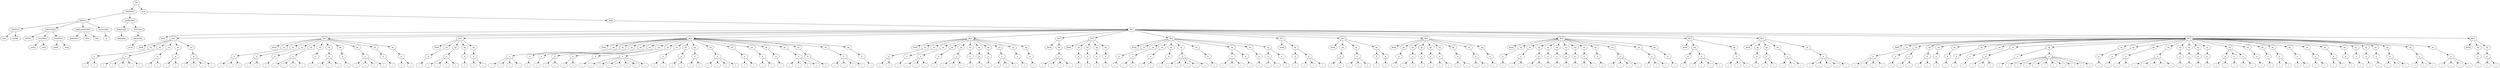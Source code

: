 digraph Tree {
	"t0" [label = "TEI"];
	"t1" [label = "teiHeader"];
	"t2" [label = "fileDesc"];
	"t3" [label = "titleStmt"];
	"t4" [label = "title"];
	"t5" [label = "author"];
	"t6" [label = "editionStmt"];
	"t7" [label = "edition"];
	"t8" [label = "respStmt"];
	"t9" [label = "name"];
	"t10" [label = "resp"];
	"t11" [label = "respStmt"];
	"t12" [label = "name"];
	"t13" [label = "resp"];
	"t14" [label = "publicationStmt"];
	"t15" [label = "publisher"];
	"t16" [label = "idno"];
	"t17" [label = "idno"];
	"t18" [label = "sourceDesc"];
	"t19" [label = "p"];
	"t20" [label = "profileDesc"];
	"t21" [label = "langUsage"];
	"t22" [label = "language"];
	"t23" [label = "textClass"];
	"t24" [label = "keywords"];
	"t25" [label = "term"];
	"t26" [label = "text"];
	"t27" [label = "body"];
	"t28" [label = "div1"];
	"t29" [label = "head"];
	"t30" [label = "div2"];
	"t31" [label = "head"];
	"t32" [label = "sp"];
	"t33" [label = "p"];
	"t34" [label = "s"];
	"t35" [label = "s"];
	"t36" [label = "sp"];
	"t37" [label = "p"];
	"t38" [label = "s"];
	"t39" [label = "s"];
	"t40" [label = "s"];
	"t41" [label = "s"];
	"t42" [label = "s"];
	"t43" [label = "sp"];
	"t44" [label = "p"];
	"t45" [label = "s"];
	"t46" [label = "s"];
	"t47" [label = "sp"];
	"t48" [label = "p"];
	"t49" [label = "s"];
	"t50" [label = "s"];
	"t51" [label = "sp"];
	"t52" [label = "p"];
	"t53" [label = "s"];
	"t54" [label = "s"];
	"t55" [label = "s"];
	"t56" [label = "s"];
	"t57" [label = "div2"];
	"t58" [label = "head"];
	"t59" [label = "sp"];
	"t60" [label = "p"];
	"t61" [label = "s"];
	"t62" [label = "s"];
	"t63" [label = "s"];
	"t64" [label = "sp"];
	"t65" [label = "p"];
	"t66" [label = "s"];
	"t67" [label = "s"];
	"t68" [label = "sp"];
	"t69" [label = "p"];
	"t70" [label = "s"];
	"t71" [label = "sp"];
	"t72" [label = "p"];
	"t73" [label = "s"];
	"t74" [label = "s"];
	"t75" [label = "s"];
	"t76" [label = "s"];
	"t77" [label = "sp"];
	"t78" [label = "p"];
	"t79" [label = "s"];
	"t80" [label = "sp"];
	"t81" [label = "p"];
	"t82" [label = "s"];
	"t83" [label = "s"];
	"t84" [label = "s"];
	"t85" [label = "sp"];
	"t86" [label = "p"];
	"t87" [label = "s"];
	"t88" [label = "sp"];
	"t89" [label = "p"];
	"t90" [label = "s"];
	"t91" [label = "s"];
	"t92" [label = "s"];
	"t93" [label = "s"];
	"t94" [label = "sp"];
	"t95" [label = "p"];
	"t96" [label = "s"];
	"t97" [label = "sp"];
	"t98" [label = "p"];
	"t99" [label = "s"];
	"t100" [label = "s"];
	"t101" [label = "div2"];
	"t102" [label = "head"];
	"t103" [label = "sp"];
	"t104" [label = "p"];
	"t105" [label = "s"];
	"t106" [label = "sp"];
	"t107" [label = "p"];
	"t108" [label = "s"];
	"t109" [label = "s"];
	"t110" [label = "s"];
	"t111" [label = "s"];
	"t112" [label = "sp"];
	"t113" [label = "p"];
	"t114" [label = "s"];
	"t115" [label = "sp"];
	"t116" [label = "p"];
	"t117" [label = "s"];
	"t118" [label = "s"];
	"t119" [label = "div2"];
	"t120" [label = "head"];
	"t121" [label = "sp"];
	"t122" [label = "p"];
	"t123" [label = "s"];
	"t124" [label = "s"];
	"t125" [label = "s"];
	"t126" [label = "s"];
	"t127" [label = "sp"];
	"t128" [label = "p"];
	"t129" [label = "s"];
	"t130" [label = "sp"];
	"t131" [label = "p"];
	"t132" [label = "s"];
	"t133" [label = "sp"];
	"t134" [label = "p"];
	"t135" [label = "s"];
	"t136" [label = "s"];
	"t137" [label = "sp"];
	"t138" [label = "p"];
	"t139" [label = "s"];
	"t140" [label = "s"];
	"t141" [label = "sp"];
	"t142" [label = "p"];
	"t143" [label = "s"];
	"t144" [label = "sp"];
	"t145" [label = "p"];
	"t146" [label = "s"];
	"t147" [label = "s"];
	"t148" [label = "s"];
	"t149" [label = "s"];
	"t150" [label = "s"];
	"t151" [label = "s"];
	"t152" [label = "s"];
	"t153" [label = "sp"];
	"t154" [label = "p"];
	"t155" [label = "s"];
	"t156" [label = "s"];
	"t157" [label = "sp"];
	"t158" [label = "p"];
	"t159" [label = "s"];
	"t160" [label = "s"];
	"t161" [label = "sp"];
	"t162" [label = "p"];
	"t163" [label = "s"];
	"t164" [label = "s"];
	"t165" [label = "sp"];
	"t166" [label = "p"];
	"t167" [label = "s"];
	"t168" [label = "s"];
	"t169" [label = "s"];
	"t170" [label = "s"];
	"t171" [label = "sp"];
	"t172" [label = "p"];
	"t173" [label = "s"];
	"t174" [label = "s"];
	"t175" [label = "sp"];
	"t176" [label = "p"];
	"t177" [label = "s"];
	"t178" [label = "s"];
	"t179" [label = "sp"];
	"t180" [label = "p"];
	"t181" [label = "s"];
	"t182" [label = "sp"];
	"t183" [label = "p"];
	"t184" [label = "s"];
	"t185" [label = "s"];
	"t186" [label = "s"];
	"t187" [label = "s"];
	"t188" [label = "sp"];
	"t189" [label = "p"];
	"t190" [label = "s"];
	"t191" [label = "sp"];
	"t192" [label = "p"];
	"t193" [label = "s"];
	"t194" [label = "s"];
	"t195" [label = "s"];
	"t196" [label = "s"];
	"t197" [label = "sp"];
	"t198" [label = "p"];
	"t199" [label = "s"];
	"t200" [label = "div2"];
	"t201" [label = "head"];
	"t202" [label = "sp"];
	"t203" [label = "p"];
	"t204" [label = "s"];
	"t205" [label = "s"];
	"t206" [label = "sp"];
	"t207" [label = "p"];
	"t208" [label = "s"];
	"t209" [label = "sp"];
	"t210" [label = "p"];
	"t211" [label = "s"];
	"t212" [label = "s"];
	"t213" [label = "s"];
	"t214" [label = "sp"];
	"t215" [label = "p"];
	"t216" [label = "s"];
	"t217" [label = "sp"];
	"t218" [label = "p"];
	"t219" [label = "s"];
	"t220" [label = "s"];
	"t221" [label = "s"];
	"t222" [label = "sp"];
	"t223" [label = "p"];
	"t224" [label = "s"];
	"t225" [label = "sp"];
	"t226" [label = "p"];
	"t227" [label = "s"];
	"t228" [label = "sp"];
	"t229" [label = "p"];
	"t230" [label = "s"];
	"t231" [label = "sp"];
	"t232" [label = "p"];
	"t233" [label = "s"];
	"t234" [label = "s"];
	"t235" [label = "s"];
	"t236" [label = "sp"];
	"t237" [label = "p"];
	"t238" [label = "s"];
	"t239" [label = "sp"];
	"t240" [label = "p"];
	"t241" [label = "s"];
	"t242" [label = "div2"];
	"t243" [label = "head"];
	"t244" [label = "sp"];
	"t245" [label = "p"];
	"t246" [label = "s"];
	"t247" [label = "s"];
	"t248" [label = "s"];
	"t249" [label = "s"];
	"t250" [label = "div2"];
	"t251" [label = "head"];
	"t252" [label = "sp"];
	"t253" [label = "p"];
	"t254" [label = "s"];
	"t255" [label = "sp"];
	"t256" [label = "p"];
	"t257" [label = "s"];
	"t258" [label = "sp"];
	"t259" [label = "p"];
	"t260" [label = "s"];
	"t261" [label = "sp"];
	"t262" [label = "p"];
	"t263" [label = "s"];
	"t264" [label = "div2"];
	"t265" [label = "head"];
	"t266" [label = "sp"];
	"t267" [label = "p"];
	"t268" [label = "s"];
	"t269" [label = "sp"];
	"t270" [label = "p"];
	"t271" [label = "s"];
	"t272" [label = "s"];
	"t273" [label = "sp"];
	"t274" [label = "p"];
	"t275" [label = "s"];
	"t276" [label = "s"];
	"t277" [label = "sp"];
	"t278" [label = "p"];
	"t279" [label = "s"];
	"t280" [label = "sp"];
	"t281" [label = "p"];
	"t282" [label = "s"];
	"t283" [label = "s"];
	"t284" [label = "s"];
	"t285" [label = "s"];
	"t286" [label = "s"];
	"t287" [label = "sp"];
	"t288" [label = "p"];
	"t289" [label = "s"];
	"t290" [label = "sp"];
	"t291" [label = "p"];
	"t292" [label = "s"];
	"t293" [label = "s"];
	"t294" [label = "s"];
	"t295" [label = "p"];
	"t296" [label = "s"];
	"t297" [label = "sp"];
	"t298" [label = "p"];
	"t299" [label = "s"];
	"t300" [label = "sp"];
	"t301" [label = "p"];
	"t302" [label = "s"];
	"t303" [label = "s"];
	"t304" [label = "p"];
	"t305" [label = "s"];
	"t306" [label = "div2"];
	"t307" [label = "head"];
	"t308" [label = "sp"];
	"t309" [label = "p"];
	"t310" [label = "s"];
	"t311" [label = "p"];
	"t312" [label = "s"];
	"t313" [label = "s"];
	"t314" [label = "s"];
	"t315" [label = "div2"];
	"t316" [label = "head"];
	"t317" [label = "sp"];
	"t318" [label = "p"];
	"t319" [label = "s"];
	"t320" [label = "s"];
	"t321" [label = "sp"];
	"t322" [label = "p"];
	"t323" [label = "s"];
	"t324" [label = "s"];
	"t325" [label = "s"];
	"t326" [label = "sp"];
	"t327" [label = "p"];
	"t328" [label = "s"];
	"t329" [label = "p"];
	"t330" [label = "s"];
	"t331" [label = "div2"];
	"t332" [label = "head"];
	"t333" [label = "sp"];
	"t334" [label = "p"];
	"t335" [label = "s"];
	"t336" [label = "sp"];
	"t337" [label = "p"];
	"t338" [label = "s"];
	"t339" [label = "s"];
	"t340" [label = "sp"];
	"t341" [label = "p"];
	"t342" [label = "s"];
	"t343" [label = "sp"];
	"t344" [label = "p"];
	"t345" [label = "s"];
	"t346" [label = "sp"];
	"t347" [label = "p"];
	"t348" [label = "s"];
	"t349" [label = "s"];
	"t350" [label = "sp"];
	"t351" [label = "p"];
	"t352" [label = "s"];
	"t353" [label = "s"];
	"t354" [label = "sp"];
	"t355" [label = "p"];
	"t356" [label = "s"];
	"t357" [label = "s"];
	"t358" [label = "sp"];
	"t359" [label = "p"];
	"t360" [label = "s"];
	"t361" [label = "div2"];
	"t362" [label = "head"];
	"t363" [label = "sp"];
	"t364" [label = "p"];
	"t365" [label = "s"];
	"t366" [label = "sp"];
	"t367" [label = "p"];
	"t368" [label = "s"];
	"t369" [label = "s"];
	"t370" [label = "sp"];
	"t371" [label = "p"];
	"t372" [label = "s"];
	"t373" [label = "s"];
	"t374" [label = "sp"];
	"t375" [label = "p"];
	"t376" [label = "s"];
	"t377" [label = "sp"];
	"t378" [label = "p"];
	"t379" [label = "s"];
	"t380" [label = "sp"];
	"t381" [label = "p"];
	"t382" [label = "s"];
	"t383" [label = "sp"];
	"t384" [label = "p"];
	"t385" [label = "s"];
	"t386" [label = "sp"];
	"t387" [label = "p"];
	"t388" [label = "s"];
	"t389" [label = "s"];
	"t390" [label = "sp"];
	"t391" [label = "p"];
	"t392" [label = "s"];
	"t393" [label = "sp"];
	"t394" [label = "p"];
	"t395" [label = "s"];
	"t396" [label = "s"];
	"t397" [label = "s"];
	"t398" [label = "s"];
	"t399" [label = "sp"];
	"t400" [label = "p"];
	"t401" [label = "s"];
	"t402" [label = "s"];
	"t403" [label = "s"];
	"t404" [label = "sp"];
	"t405" [label = "p"];
	"t406" [label = "s"];
	"t407" [label = "div2"];
	"t408" [label = "head"];
	"t409" [label = "sp"];
	"t410" [label = "p"];
	"t411" [label = "s"];
	"t412" [label = "p"];
	"t413" [label = "s"];
	"t414" [label = "s"];
	"t415" [label = "s"];
	"t416" [label = "s"];
	"t417" [label = "sp"];
	"t418" [label = "p"];
	"t419" [label = "s"];
	"t420" [label = "s"];
	"t421" [label = "s"];
	"t422" [label = "div2"];
	"t423" [label = "head"];
	"t424" [label = "sp"];
	"t425" [label = "p"];
	"t426" [label = "s"];
	"t427" [label = "sp"];
	"t428" [label = "p"];
	"t429" [label = "s"];
	"t430" [label = "s"];
	"t431" [label = "sp"];
	"t432" [label = "p"];
	"t433" [label = "s"];
	"t434" [label = "s"];
	"t435" [label = "s"];
	"t436" [label = "sp"];
	"t437" [label = "p"];
	"t438" [label = "s"];
	"t439" [label = "s"];
	"t440" [label = "s"];
	"t441" [label = "s"];
	"t442" [label = "s"];
	"t443" [label = "div2"];
	"t444" [label = "head"];
	"t445" [label = "sp"];
	"t446" [label = "p"];
	"t447" [label = "s"];
	"t448" [label = "s"];
	"t449" [label = "s"];
	"t450" [label = "s"];
	"t451" [label = "sp"];
	"t452" [label = "p"];
	"t453" [label = "s"];
	"t454" [label = "p"];
	"t455" [label = "s"];
	"t456" [label = "s"];
	"t457" [label = "sp"];
	"t458" [label = "p"];
	"t459" [label = "s"];
	"t460" [label = "s"];
	"t461" [label = "sp"];
	"t462" [label = "p"];
	"t463" [label = "s"];
	"t464" [label = "sp"];
	"t465" [label = "p"];
	"t466" [label = "s"];
	"t467" [label = "sp"];
	"t468" [label = "p"];
	"t469" [label = "s"];
	"t470" [label = "sp"];
	"t471" [label = "p"];
	"t472" [label = "s"];
	"t473" [label = "sp"];
	"t474" [label = "p"];
	"t475" [label = "s"];
	"t476" [label = "s"];
	"t477" [label = "s"];
	"t478" [label = "sp"];
	"t479" [label = "p"];
	"t480" [label = "s"];
	"t481" [label = "p"];
	"t482" [label = "s"];
	"t483" [label = "s"];
	"t484" [label = "s"];
	"t485" [label = "s"];
	"t486" [label = "s"];
	"t487" [label = "s"];
	"t488" [label = "s"];
	"t489" [label = "s"];
	"t490" [label = "s"];
	"t491" [label = "s"];
	"t492" [label = "sp"];
	"t493" [label = "p"];
	"t494" [label = "s"];
	"t495" [label = "sp"];
	"t496" [label = "p"];
	"t497" [label = "s"];
	"t498" [label = "sp"];
	"t499" [label = "p"];
	"t500" [label = "s"];
	"t501" [label = "s"];
	"t502" [label = "sp"];
	"t503" [label = "p"];
	"t504" [label = "s"];
	"t505" [label = "s"];
	"t506" [label = "s"];
	"t507" [label = "s"];
	"t508" [label = "s"];
	"t509" [label = "sp"];
	"t510" [label = "p"];
	"t511" [label = "s"];
	"t512" [label = "sp"];
	"t513" [label = "p"];
	"t514" [label = "s"];
	"t515" [label = "sp"];
	"t516" [label = "p"];
	"t517" [label = "s"];
	"t518" [label = "sp"];
	"t519" [label = "p"];
	"t520" [label = "s"];
	"t521" [label = "sp"];
	"t522" [label = "p"];
	"t523" [label = "s"];
	"t524" [label = "s"];
	"t525" [label = "p"];
	"t526" [label = "s"];
	"t527" [label = "p"];
	"t528" [label = "s"];
	"t529" [label = "s"];
	"t530" [label = "sp"];
	"t531" [label = "p"];
	"t532" [label = "s"];
	"t533" [label = "sp"];
	"t534" [label = "p"];
	"t535" [label = "s"];
	"t536" [label = "sp"];
	"t537" [label = "p"];
	"t538" [label = "s"];
	"t539" [label = "s"];
	"t540" [label = "sp"];
	"t541" [label = "p"];
	"t542" [label = "s"];
	"t543" [label = "s"];
	"t544" [label = "sp"];
	"t545" [label = "p"];
	"t546" [label = "s"];
	"t547" [label = "s"];
	"t548" [label = "sp"];
	"t549" [label = "p"];
	"t550" [label = "s"];
	"t551" [label = "s"];
	"t552" [label = "sp"];
	"t553" [label = "p"];
	"t554" [label = "s"];
	"t555" [label = "sp"];
	"t556" [label = "p"];
	"t557" [label = "s"];
	"t558" [label = "sp"];
	"t559" [label = "p"];
	"t560" [label = "s"];
	"t561" [label = "sp"];
	"t562" [label = "p"];
	"t563" [label = "s"];
	"t564" [label = "sp"];
	"t565" [label = "p"];
	"t566" [label = "s"];
	"t567" [label = "s"];
	"t568" [label = "s"];
	"t569" [label = "sp"];
	"t570" [label = "p"];
	"t571" [label = "s"];
	"t572" [label = "s"];
	"t573" [label = "s"];
	"t574" [label = "sp"];
	"t575" [label = "p"];
	"t576" [label = "s"];
	"t577" [label = "s"];
	"t578" [label = "s"];
	"t579" [label = "s"];
	"t580" [label = "div2"];
	"t581" [label = "head"];
	"t582" [label = "sp"];
	"t583" [label = "p"];
	"t584" [label = "s"];
	"t585" [label = "sp"];
	"t586" [label = "p"];
	"t587" [label = "s"];
	"t588" [label = "s"];
	"t0" -> "t1";
	"t1" -> "t2";
	"t2" -> "t3";
	"t3" -> "t4";
	"t3" -> "t5";
	"t2" -> "t6";
	"t6" -> "t7";
	"t6" -> "t8";
	"t8" -> "t9";
	"t8" -> "t10";
	"t6" -> "t11";
	"t11" -> "t12";
	"t11" -> "t13";
	"t2" -> "t14";
	"t14" -> "t15";
	"t14" -> "t16";
	"t14" -> "t17";
	"t2" -> "t18";
	"t18" -> "t19";
	"t1" -> "t20";
	"t20" -> "t21";
	"t21" -> "t22";
	"t20" -> "t23";
	"t23" -> "t24";
	"t24" -> "t25";
	"t0" -> "t26";
	"t26" -> "t27";
	"t27" -> "t28";
	"t28" -> "t29";
	"t28" -> "t30";
	"t30" -> "t31";
	"t30" -> "t32";
	"t32" -> "t33";
	"t33" -> "t34";
	"t33" -> "t35";
	"t30" -> "t36";
	"t36" -> "t37";
	"t37" -> "t38";
	"t37" -> "t39";
	"t37" -> "t40";
	"t37" -> "t41";
	"t37" -> "t42";
	"t30" -> "t43";
	"t43" -> "t44";
	"t44" -> "t45";
	"t44" -> "t46";
	"t30" -> "t47";
	"t47" -> "t48";
	"t48" -> "t49";
	"t48" -> "t50";
	"t30" -> "t51";
	"t51" -> "t52";
	"t52" -> "t53";
	"t52" -> "t54";
	"t52" -> "t55";
	"t52" -> "t56";
	"t28" -> "t57";
	"t57" -> "t58";
	"t57" -> "t59";
	"t59" -> "t60";
	"t60" -> "t61";
	"t60" -> "t62";
	"t60" -> "t63";
	"t57" -> "t64";
	"t64" -> "t65";
	"t65" -> "t66";
	"t65" -> "t67";
	"t57" -> "t68";
	"t68" -> "t69";
	"t69" -> "t70";
	"t57" -> "t71";
	"t71" -> "t72";
	"t72" -> "t73";
	"t72" -> "t74";
	"t72" -> "t75";
	"t72" -> "t76";
	"t57" -> "t77";
	"t77" -> "t78";
	"t78" -> "t79";
	"t57" -> "t80";
	"t80" -> "t81";
	"t81" -> "t82";
	"t81" -> "t83";
	"t81" -> "t84";
	"t57" -> "t85";
	"t85" -> "t86";
	"t86" -> "t87";
	"t57" -> "t88";
	"t88" -> "t89";
	"t89" -> "t90";
	"t89" -> "t91";
	"t89" -> "t92";
	"t89" -> "t93";
	"t57" -> "t94";
	"t94" -> "t95";
	"t95" -> "t96";
	"t57" -> "t97";
	"t97" -> "t98";
	"t98" -> "t99";
	"t98" -> "t100";
	"t28" -> "t101";
	"t101" -> "t102";
	"t101" -> "t103";
	"t103" -> "t104";
	"t104" -> "t105";
	"t101" -> "t106";
	"t106" -> "t107";
	"t107" -> "t108";
	"t107" -> "t109";
	"t107" -> "t110";
	"t107" -> "t111";
	"t101" -> "t112";
	"t112" -> "t113";
	"t113" -> "t114";
	"t101" -> "t115";
	"t115" -> "t116";
	"t116" -> "t117";
	"t116" -> "t118";
	"t28" -> "t119";
	"t119" -> "t120";
	"t119" -> "t121";
	"t121" -> "t122";
	"t122" -> "t123";
	"t122" -> "t124";
	"t122" -> "t125";
	"t122" -> "t126";
	"t119" -> "t127";
	"t127" -> "t128";
	"t128" -> "t129";
	"t119" -> "t130";
	"t130" -> "t131";
	"t131" -> "t132";
	"t119" -> "t133";
	"t133" -> "t134";
	"t134" -> "t135";
	"t134" -> "t136";
	"t119" -> "t137";
	"t137" -> "t138";
	"t138" -> "t139";
	"t138" -> "t140";
	"t119" -> "t141";
	"t141" -> "t142";
	"t142" -> "t143";
	"t119" -> "t144";
	"t144" -> "t145";
	"t145" -> "t146";
	"t145" -> "t147";
	"t145" -> "t148";
	"t145" -> "t149";
	"t145" -> "t150";
	"t145" -> "t151";
	"t145" -> "t152";
	"t119" -> "t153";
	"t153" -> "t154";
	"t154" -> "t155";
	"t154" -> "t156";
	"t119" -> "t157";
	"t157" -> "t158";
	"t158" -> "t159";
	"t158" -> "t160";
	"t119" -> "t161";
	"t161" -> "t162";
	"t162" -> "t163";
	"t162" -> "t164";
	"t119" -> "t165";
	"t165" -> "t166";
	"t166" -> "t167";
	"t166" -> "t168";
	"t166" -> "t169";
	"t166" -> "t170";
	"t119" -> "t171";
	"t171" -> "t172";
	"t172" -> "t173";
	"t172" -> "t174";
	"t119" -> "t175";
	"t175" -> "t176";
	"t176" -> "t177";
	"t176" -> "t178";
	"t119" -> "t179";
	"t179" -> "t180";
	"t180" -> "t181";
	"t119" -> "t182";
	"t182" -> "t183";
	"t183" -> "t184";
	"t183" -> "t185";
	"t183" -> "t186";
	"t183" -> "t187";
	"t119" -> "t188";
	"t188" -> "t189";
	"t189" -> "t190";
	"t119" -> "t191";
	"t191" -> "t192";
	"t192" -> "t193";
	"t192" -> "t194";
	"t192" -> "t195";
	"t192" -> "t196";
	"t119" -> "t197";
	"t197" -> "t198";
	"t198" -> "t199";
	"t28" -> "t200";
	"t200" -> "t201";
	"t200" -> "t202";
	"t202" -> "t203";
	"t203" -> "t204";
	"t203" -> "t205";
	"t200" -> "t206";
	"t206" -> "t207";
	"t207" -> "t208";
	"t200" -> "t209";
	"t209" -> "t210";
	"t210" -> "t211";
	"t210" -> "t212";
	"t210" -> "t213";
	"t200" -> "t214";
	"t214" -> "t215";
	"t215" -> "t216";
	"t200" -> "t217";
	"t217" -> "t218";
	"t218" -> "t219";
	"t218" -> "t220";
	"t218" -> "t221";
	"t200" -> "t222";
	"t222" -> "t223";
	"t223" -> "t224";
	"t200" -> "t225";
	"t225" -> "t226";
	"t226" -> "t227";
	"t200" -> "t228";
	"t228" -> "t229";
	"t229" -> "t230";
	"t200" -> "t231";
	"t231" -> "t232";
	"t232" -> "t233";
	"t232" -> "t234";
	"t232" -> "t235";
	"t200" -> "t236";
	"t236" -> "t237";
	"t237" -> "t238";
	"t200" -> "t239";
	"t239" -> "t240";
	"t240" -> "t241";
	"t28" -> "t242";
	"t242" -> "t243";
	"t242" -> "t244";
	"t244" -> "t245";
	"t245" -> "t246";
	"t245" -> "t247";
	"t245" -> "t248";
	"t245" -> "t249";
	"t28" -> "t250";
	"t250" -> "t251";
	"t250" -> "t252";
	"t252" -> "t253";
	"t253" -> "t254";
	"t250" -> "t255";
	"t255" -> "t256";
	"t256" -> "t257";
	"t250" -> "t258";
	"t258" -> "t259";
	"t259" -> "t260";
	"t250" -> "t261";
	"t261" -> "t262";
	"t262" -> "t263";
	"t28" -> "t264";
	"t264" -> "t265";
	"t264" -> "t266";
	"t266" -> "t267";
	"t267" -> "t268";
	"t264" -> "t269";
	"t269" -> "t270";
	"t270" -> "t271";
	"t270" -> "t272";
	"t264" -> "t273";
	"t273" -> "t274";
	"t274" -> "t275";
	"t274" -> "t276";
	"t264" -> "t277";
	"t277" -> "t278";
	"t278" -> "t279";
	"t264" -> "t280";
	"t280" -> "t281";
	"t281" -> "t282";
	"t281" -> "t283";
	"t281" -> "t284";
	"t281" -> "t285";
	"t281" -> "t286";
	"t264" -> "t287";
	"t287" -> "t288";
	"t288" -> "t289";
	"t264" -> "t290";
	"t290" -> "t291";
	"t291" -> "t292";
	"t291" -> "t293";
	"t291" -> "t294";
	"t290" -> "t295";
	"t295" -> "t296";
	"t264" -> "t297";
	"t297" -> "t298";
	"t298" -> "t299";
	"t264" -> "t300";
	"t300" -> "t301";
	"t301" -> "t302";
	"t301" -> "t303";
	"t300" -> "t304";
	"t304" -> "t305";
	"t28" -> "t306";
	"t306" -> "t307";
	"t306" -> "t308";
	"t308" -> "t309";
	"t309" -> "t310";
	"t308" -> "t311";
	"t311" -> "t312";
	"t311" -> "t313";
	"t311" -> "t314";
	"t28" -> "t315";
	"t315" -> "t316";
	"t315" -> "t317";
	"t317" -> "t318";
	"t318" -> "t319";
	"t318" -> "t320";
	"t315" -> "t321";
	"t321" -> "t322";
	"t322" -> "t323";
	"t322" -> "t324";
	"t322" -> "t325";
	"t315" -> "t326";
	"t326" -> "t327";
	"t327" -> "t328";
	"t326" -> "t329";
	"t329" -> "t330";
	"t28" -> "t331";
	"t331" -> "t332";
	"t331" -> "t333";
	"t333" -> "t334";
	"t334" -> "t335";
	"t331" -> "t336";
	"t336" -> "t337";
	"t337" -> "t338";
	"t337" -> "t339";
	"t331" -> "t340";
	"t340" -> "t341";
	"t341" -> "t342";
	"t331" -> "t343";
	"t343" -> "t344";
	"t344" -> "t345";
	"t331" -> "t346";
	"t346" -> "t347";
	"t347" -> "t348";
	"t347" -> "t349";
	"t331" -> "t350";
	"t350" -> "t351";
	"t351" -> "t352";
	"t351" -> "t353";
	"t331" -> "t354";
	"t354" -> "t355";
	"t355" -> "t356";
	"t355" -> "t357";
	"t331" -> "t358";
	"t358" -> "t359";
	"t359" -> "t360";
	"t28" -> "t361";
	"t361" -> "t362";
	"t361" -> "t363";
	"t363" -> "t364";
	"t364" -> "t365";
	"t361" -> "t366";
	"t366" -> "t367";
	"t367" -> "t368";
	"t367" -> "t369";
	"t361" -> "t370";
	"t370" -> "t371";
	"t371" -> "t372";
	"t371" -> "t373";
	"t361" -> "t374";
	"t374" -> "t375";
	"t375" -> "t376";
	"t361" -> "t377";
	"t377" -> "t378";
	"t378" -> "t379";
	"t361" -> "t380";
	"t380" -> "t381";
	"t381" -> "t382";
	"t361" -> "t383";
	"t383" -> "t384";
	"t384" -> "t385";
	"t361" -> "t386";
	"t386" -> "t387";
	"t387" -> "t388";
	"t387" -> "t389";
	"t361" -> "t390";
	"t390" -> "t391";
	"t391" -> "t392";
	"t361" -> "t393";
	"t393" -> "t394";
	"t394" -> "t395";
	"t394" -> "t396";
	"t394" -> "t397";
	"t394" -> "t398";
	"t361" -> "t399";
	"t399" -> "t400";
	"t400" -> "t401";
	"t400" -> "t402";
	"t400" -> "t403";
	"t361" -> "t404";
	"t404" -> "t405";
	"t405" -> "t406";
	"t28" -> "t407";
	"t407" -> "t408";
	"t407" -> "t409";
	"t409" -> "t410";
	"t410" -> "t411";
	"t409" -> "t412";
	"t412" -> "t413";
	"t412" -> "t414";
	"t412" -> "t415";
	"t412" -> "t416";
	"t407" -> "t417";
	"t417" -> "t418";
	"t418" -> "t419";
	"t418" -> "t420";
	"t418" -> "t421";
	"t28" -> "t422";
	"t422" -> "t423";
	"t422" -> "t424";
	"t424" -> "t425";
	"t425" -> "t426";
	"t422" -> "t427";
	"t427" -> "t428";
	"t428" -> "t429";
	"t428" -> "t430";
	"t422" -> "t431";
	"t431" -> "t432";
	"t432" -> "t433";
	"t432" -> "t434";
	"t432" -> "t435";
	"t422" -> "t436";
	"t436" -> "t437";
	"t437" -> "t438";
	"t437" -> "t439";
	"t437" -> "t440";
	"t437" -> "t441";
	"t437" -> "t442";
	"t28" -> "t443";
	"t443" -> "t444";
	"t443" -> "t445";
	"t445" -> "t446";
	"t446" -> "t447";
	"t446" -> "t448";
	"t446" -> "t449";
	"t446" -> "t450";
	"t443" -> "t451";
	"t451" -> "t452";
	"t452" -> "t453";
	"t451" -> "t454";
	"t454" -> "t455";
	"t454" -> "t456";
	"t443" -> "t457";
	"t457" -> "t458";
	"t458" -> "t459";
	"t458" -> "t460";
	"t443" -> "t461";
	"t461" -> "t462";
	"t462" -> "t463";
	"t443" -> "t464";
	"t464" -> "t465";
	"t465" -> "t466";
	"t443" -> "t467";
	"t467" -> "t468";
	"t468" -> "t469";
	"t443" -> "t470";
	"t470" -> "t471";
	"t471" -> "t472";
	"t443" -> "t473";
	"t473" -> "t474";
	"t474" -> "t475";
	"t474" -> "t476";
	"t474" -> "t477";
	"t443" -> "t478";
	"t478" -> "t479";
	"t479" -> "t480";
	"t478" -> "t481";
	"t481" -> "t482";
	"t481" -> "t483";
	"t481" -> "t484";
	"t481" -> "t485";
	"t481" -> "t486";
	"t481" -> "t487";
	"t481" -> "t488";
	"t481" -> "t489";
	"t481" -> "t490";
	"t481" -> "t491";
	"t443" -> "t492";
	"t492" -> "t493";
	"t493" -> "t494";
	"t443" -> "t495";
	"t495" -> "t496";
	"t496" -> "t497";
	"t443" -> "t498";
	"t498" -> "t499";
	"t499" -> "t500";
	"t499" -> "t501";
	"t443" -> "t502";
	"t502" -> "t503";
	"t503" -> "t504";
	"t503" -> "t505";
	"t503" -> "t506";
	"t503" -> "t507";
	"t503" -> "t508";
	"t443" -> "t509";
	"t509" -> "t510";
	"t510" -> "t511";
	"t443" -> "t512";
	"t512" -> "t513";
	"t513" -> "t514";
	"t443" -> "t515";
	"t515" -> "t516";
	"t516" -> "t517";
	"t443" -> "t518";
	"t518" -> "t519";
	"t519" -> "t520";
	"t443" -> "t521";
	"t521" -> "t522";
	"t522" -> "t523";
	"t522" -> "t524";
	"t521" -> "t525";
	"t525" -> "t526";
	"t521" -> "t527";
	"t527" -> "t528";
	"t527" -> "t529";
	"t443" -> "t530";
	"t530" -> "t531";
	"t531" -> "t532";
	"t443" -> "t533";
	"t533" -> "t534";
	"t534" -> "t535";
	"t443" -> "t536";
	"t536" -> "t537";
	"t537" -> "t538";
	"t537" -> "t539";
	"t443" -> "t540";
	"t540" -> "t541";
	"t541" -> "t542";
	"t541" -> "t543";
	"t443" -> "t544";
	"t544" -> "t545";
	"t545" -> "t546";
	"t545" -> "t547";
	"t443" -> "t548";
	"t548" -> "t549";
	"t549" -> "t550";
	"t549" -> "t551";
	"t443" -> "t552";
	"t552" -> "t553";
	"t553" -> "t554";
	"t443" -> "t555";
	"t555" -> "t556";
	"t556" -> "t557";
	"t443" -> "t558";
	"t558" -> "t559";
	"t559" -> "t560";
	"t443" -> "t561";
	"t561" -> "t562";
	"t562" -> "t563";
	"t443" -> "t564";
	"t564" -> "t565";
	"t565" -> "t566";
	"t565" -> "t567";
	"t565" -> "t568";
	"t443" -> "t569";
	"t569" -> "t570";
	"t570" -> "t571";
	"t570" -> "t572";
	"t570" -> "t573";
	"t443" -> "t574";
	"t574" -> "t575";
	"t575" -> "t576";
	"t575" -> "t577";
	"t575" -> "t578";
	"t575" -> "t579";
	"t28" -> "t580";
	"t580" -> "t581";
	"t580" -> "t582";
	"t582" -> "t583";
	"t583" -> "t584";
	"t580" -> "t585";
	"t585" -> "t586";
	"t586" -> "t587";
	"t586" -> "t588";
}
